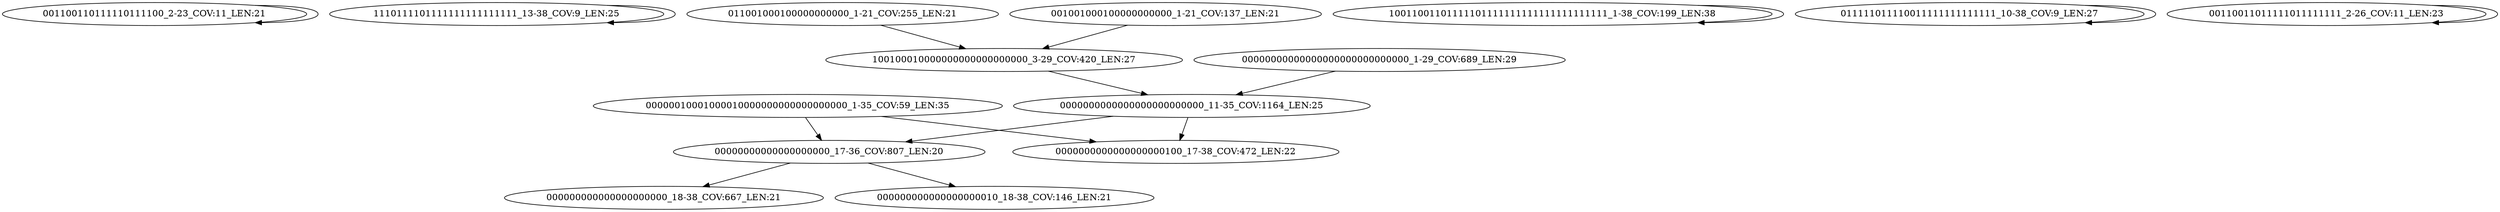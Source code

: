 digraph G {
    "001100110111110111100_2-23_COV:11_LEN:21" -> "001100110111110111100_2-23_COV:11_LEN:21";
    "1110111101111111111111111_13-38_COV:9_LEN:25" -> "1110111101111111111111111_13-38_COV:9_LEN:25";
    "011001000100000000000_1-21_COV:255_LEN:21" -> "100100010000000000000000000_3-29_COV:420_LEN:27";
    "00000010001000010000000000000000000_1-35_COV:59_LEN:35" -> "00000000000000000000_17-36_COV:807_LEN:20";
    "00000010001000010000000000000000000_1-35_COV:59_LEN:35" -> "0000000000000000000100_17-38_COV:472_LEN:22";
    "10011001101111101111111111111111111111_1-38_COV:199_LEN:38" -> "10011001101111101111111111111111111111_1-38_COV:199_LEN:38";
    "0000000000000000000000000_11-35_COV:1164_LEN:25" -> "00000000000000000000_17-36_COV:807_LEN:20";
    "0000000000000000000000000_11-35_COV:1164_LEN:25" -> "0000000000000000000100_17-38_COV:472_LEN:22";
    "011111011110011111111111111_10-38_COV:9_LEN:27" -> "011111011110011111111111111_10-38_COV:9_LEN:27";
    "00000000000000000000000000000_1-29_COV:689_LEN:29" -> "0000000000000000000000000_11-35_COV:1164_LEN:25";
    "00000000000000000000_17-36_COV:807_LEN:20" -> "000000000000000000000_18-38_COV:667_LEN:21";
    "00000000000000000000_17-36_COV:807_LEN:20" -> "000000000000000000010_18-38_COV:146_LEN:21";
    "00110011011111011111111_2-26_COV:11_LEN:23" -> "00110011011111011111111_2-26_COV:11_LEN:23";
    "100100010000000000000000000_3-29_COV:420_LEN:27" -> "0000000000000000000000000_11-35_COV:1164_LEN:25";
    "001001000100000000000_1-21_COV:137_LEN:21" -> "100100010000000000000000000_3-29_COV:420_LEN:27";
}
